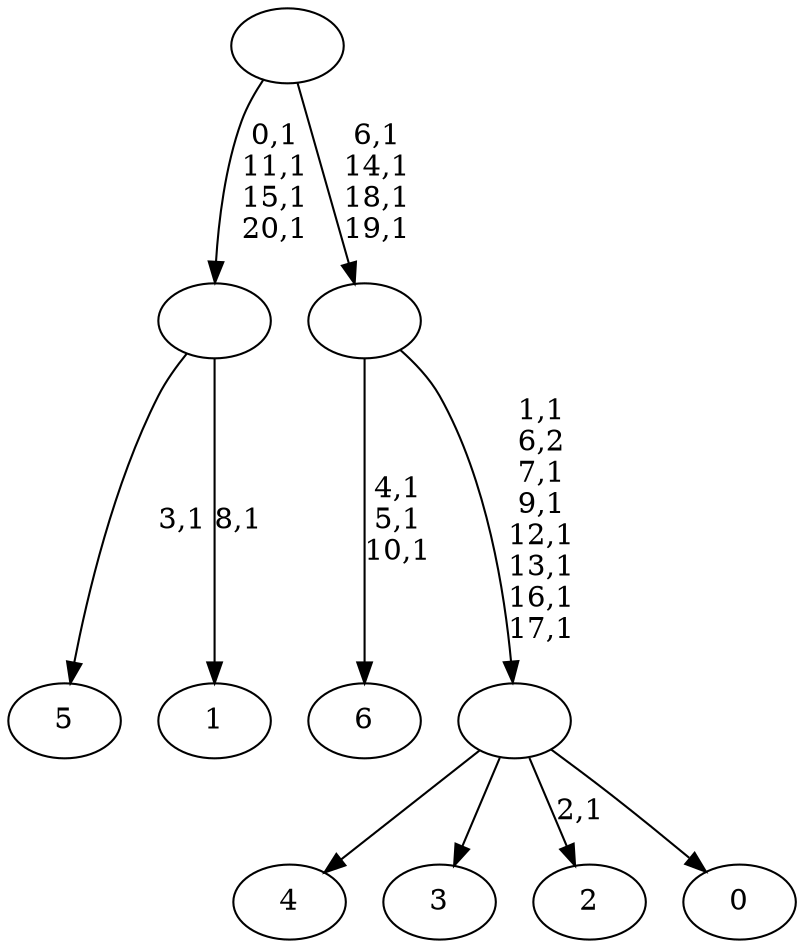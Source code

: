 digraph T {
	28 [label="6"]
	24 [label="5"]
	22 [label="4"]
	21 [label="3"]
	20 [label="2"]
	18 [label="1"]
	16 [label=""]
	12 [label="0"]
	11 [label=""]
	4 [label=""]
	0 [label=""]
	16 -> 18 [label="8,1"]
	16 -> 24 [label="3,1"]
	11 -> 20 [label="2,1"]
	11 -> 22 [label=""]
	11 -> 21 [label=""]
	11 -> 12 [label=""]
	4 -> 11 [label="1,1\n6,2\n7,1\n9,1\n12,1\n13,1\n16,1\n17,1"]
	4 -> 28 [label="4,1\n5,1\n10,1"]
	0 -> 4 [label="6,1\n14,1\n18,1\n19,1"]
	0 -> 16 [label="0,1\n11,1\n15,1\n20,1"]
}
